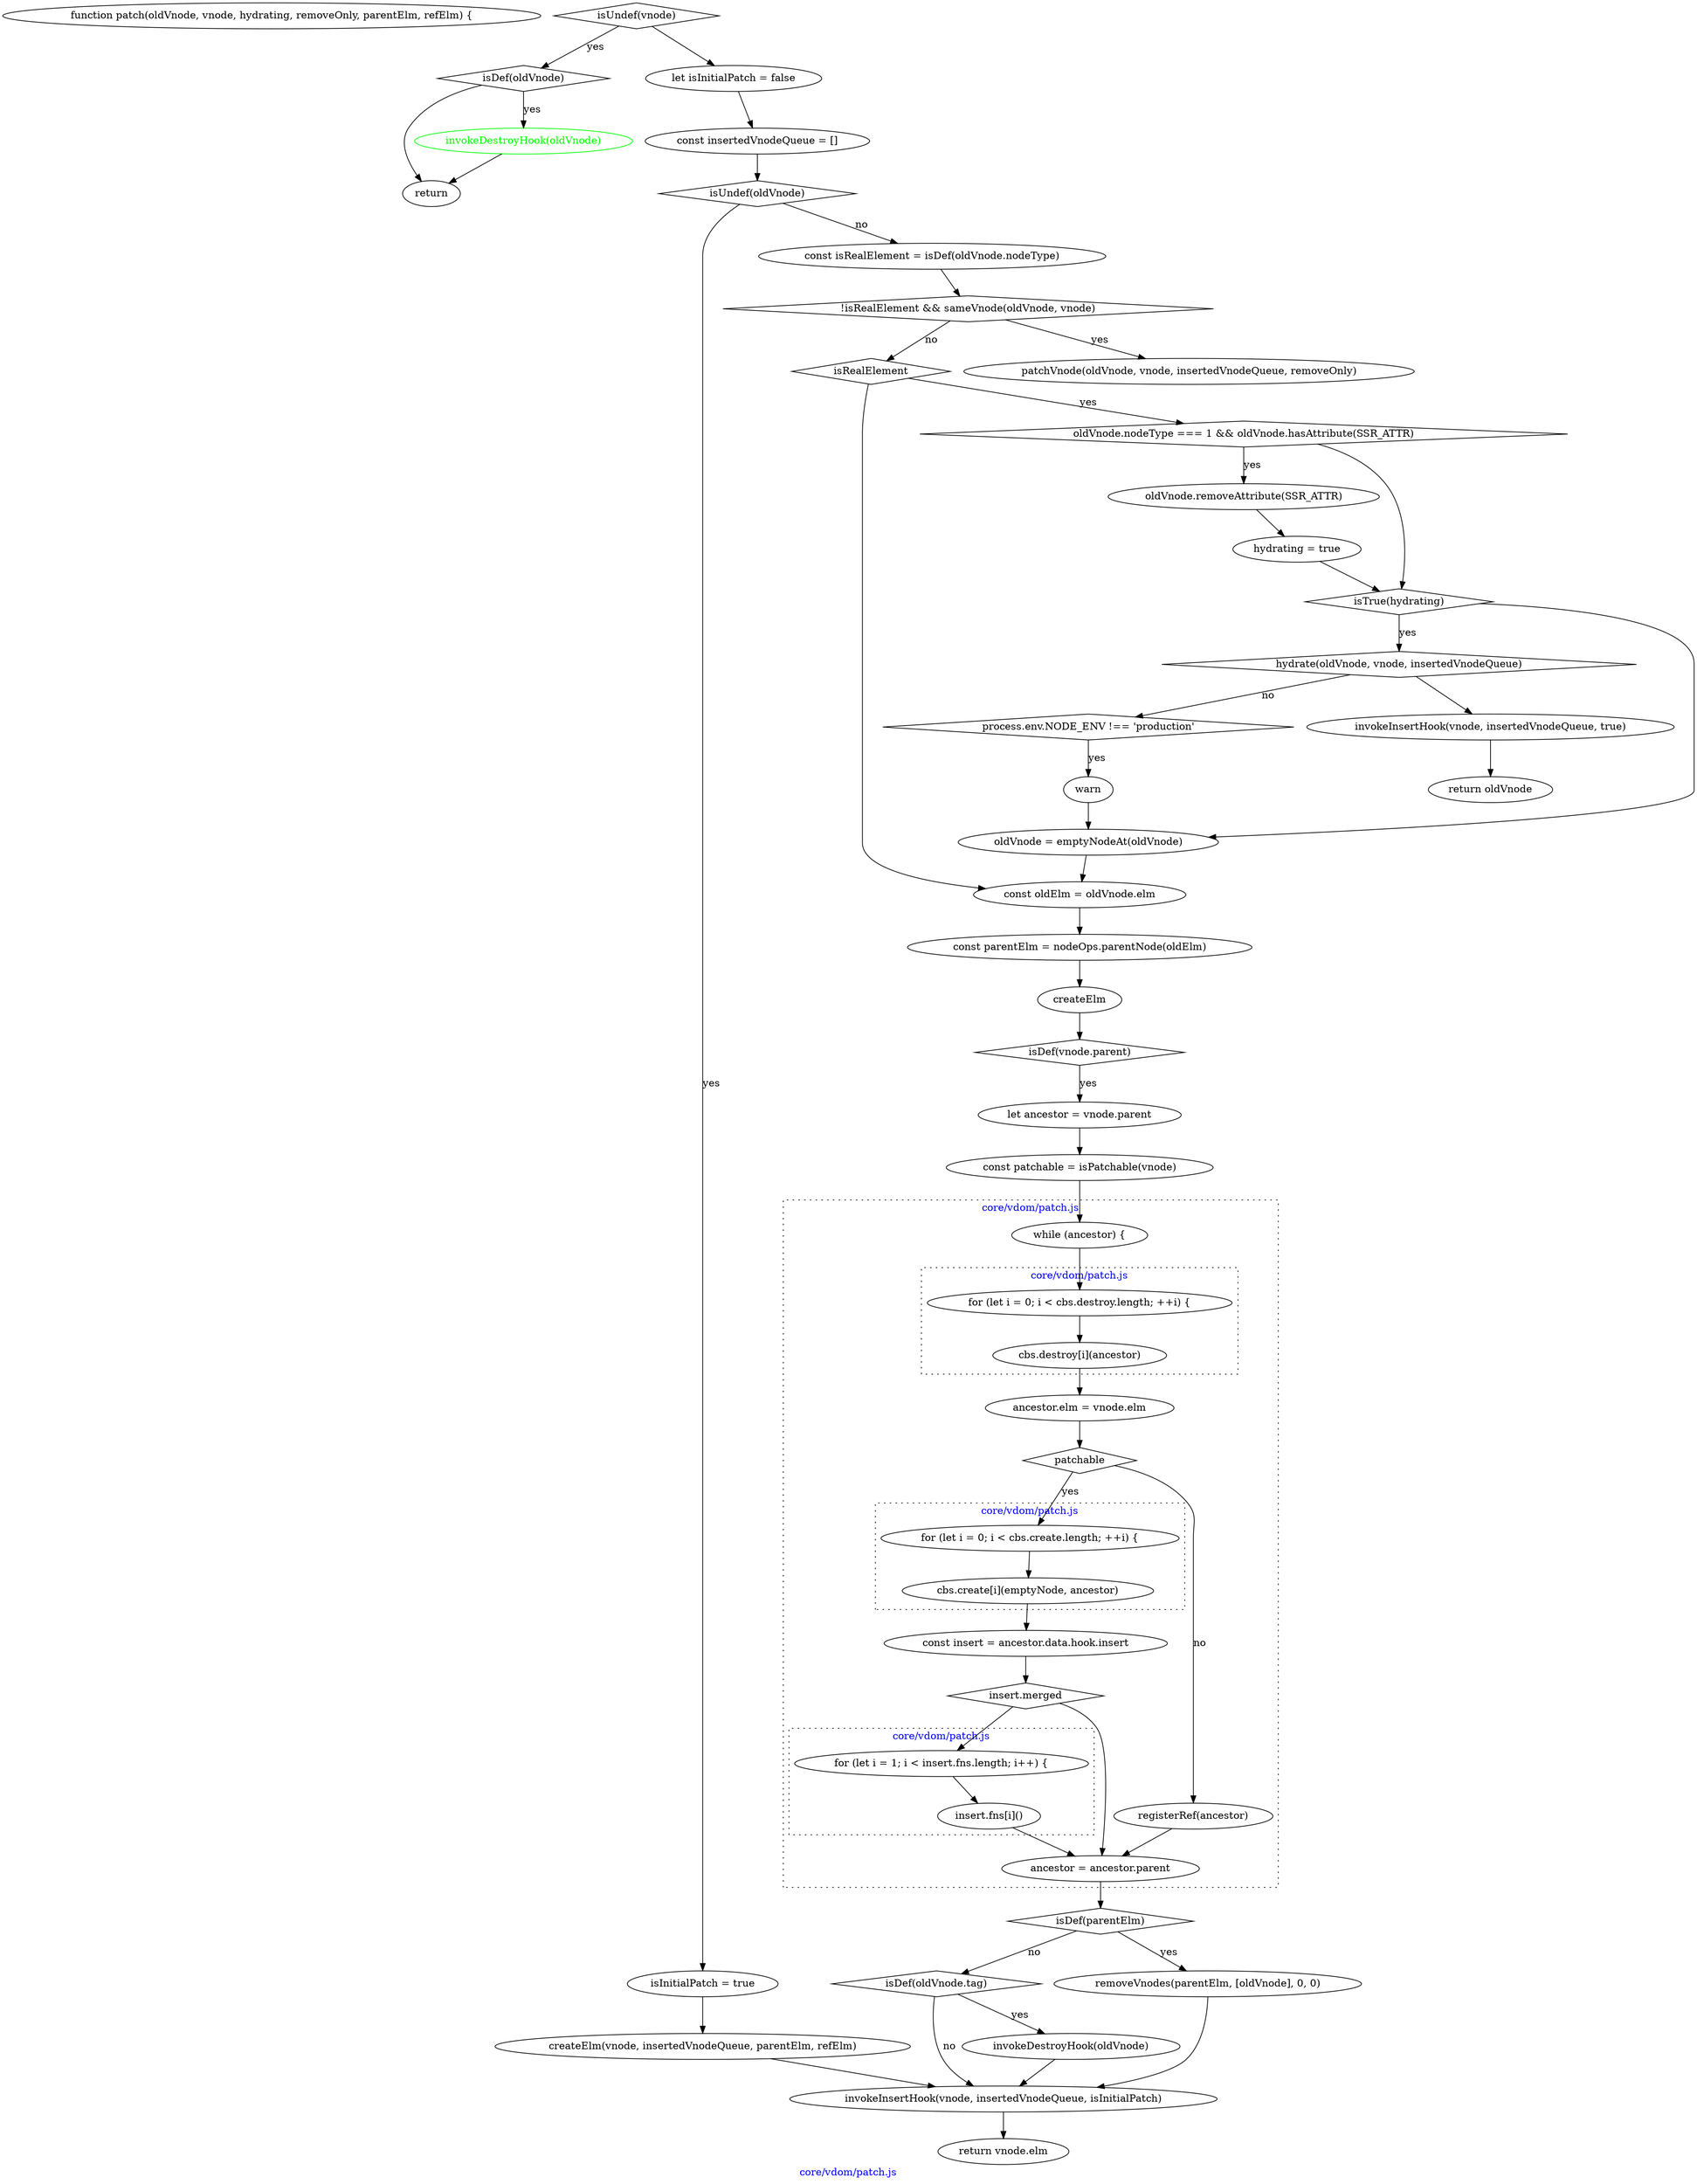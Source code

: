 digraph G {
    graph [
        label="core/vdom/patch.js"
        fontcolor=blue
    ]
    start [
        label="function patch(oldVnode, vnode, hydrating, removeOnly, parentElm, refElm) {"
    ]
    vnodeIsUndef [
        label="isUndef(vnode)"
        shape=diamond
    ]
    oldVnodeIsUndef [
        label="isDef(oldVnode)"
        shape=diamond
    ]
    vnodeIsUndef -> oldVnodeIsUndef [label="yes"]
    invoke [
        label="invokeDestroyHook(oldVnode)"
        color=green
        fontcolor=green
    ]
    oldVnodeIsUndef -> invoke [label="yes"]
    end [
        label="return"
    ]
    invoke -> end
    oldVnodeIsUndef -> end

    varInit [
        label="let isInitialPatch = false"
    ]
    vnodeIsUndef -> varInit
    varQueue [
        label="const insertedVnodeQueue = []"
    ]
    varInit -> varQueue

    oldVnodeIsUndef1 [
        label="isUndef(oldVnode)"
        shape=diamond
    ]
    varQueue -> oldVnodeIsUndef1
    resetInit [
        label="isInitialPatch = true"
    ]
    oldVnodeIsUndef1 -> resetInit [label="yes"]
    createElm0 [
        label="createElm(vnode, insertedVnodeQueue, parentElm, refElm)"
    ]
    resetInit -> createElm0
    varRealElement [
        label="const isRealElement = isDef(oldVnode.nodeType)"
    ]
    oldVnodeIsUndef1 -> varRealElement [label="no"]

    isRealElement [
        label="!isRealElement && sameVnode(oldVnode, vnode)"
        shape=diamond
    ]

    varRealElement -> isRealElement
    patchVnode [
        label="patchVnode(oldVnode, vnode, insertedVnodeQueue, removeOnly)"
    ]
    isRealElement -> patchVnode [label="yes"]
    isRealElement1 [
        label="isRealElement"
        shape=diamond
    ]
    isRealElement -> isRealElement1 [label="no"]
    nodeType [
        label="oldVnode.nodeType === 1 && oldVnode.hasAttribute(SSR_ATTR)"
        shape=diamond
    ]
    isRealElement1 -> nodeType [label="yes"]
    removeAttrs [
        label="oldVnode.removeAttribute(SSR_ATTR)"
    ]
    nodeType -> removeAttrs [label="yes"]
    setHydrating [
        label="hydrating = true"
    ]
    removeAttrs -> setHydrating
    hydratingIsTrue [
        label="isTrue(hydrating)"
        shape=diamond
    ]
    nodeType -> hydratingIsTrue
    setHydrating -> hydratingIsTrue
    invokeHydrating [
        label="hydrate(oldVnode, vnode, insertedVnodeQueue)"
        shape=diamond
    ]
    hydratingIsTrue -> invokeHydrating [label="yes"]
    invokeInsertHook [
        label="invokeInsertHook(vnode, insertedVnodeQueue, true)"
    ]
    invokeHydrating -> invokeInsertHook
    returnOldVnode [
        label="return oldVnode"
    ]
    invokeInsertHook -> returnOldVnode
    notProduction [
        label="process.env.NODE_ENV !== 'production'"
        shape=diamond
    ]
    invokeHydrating -> notProduction [label="no"]
    notProduction -> warn [label="yes"]

    resetOldVnode [
        label="oldVnode = emptyNodeAt(oldVnode)"
    ]
    hydratingIsTrue -> resetOldVnode
    warn -> resetOldVnode

    varOldElm [
        label="const oldElm = oldVnode.elm"
    ]

    resetOldVnode -> varOldElm
    isRealElement1 -> varOldElm
    varParentElm [
        label="const parentElm = nodeOps.parentNode(oldElm)"
    ]
    varOldElm -> varParentElm
    createNewNode [
        label="createElm"
    ]
    varParentElm -> createNewNode
    parentIsDef [
        label="isDef(vnode.parent)"
        shape=diamond
    ]
    createNewNode -> parentIsDef
    varAncestor [
        label="let ancestor = vnode.parent"
    ]
    parentIsDef -> varAncestor [label="yes"]
    varPatchable [
        label="const patchable = isPatchable(vnode)"
    ]
    varAncestor -> varPatchable
    varPatchable -> while
    subgraph cluster_while {
        graph[style=dotted]

        while [
            label="while (ancestor) {"
        ]

        while -> for
        subgraph cluster_for {
            graph[style=dotted]
            for [
                label="for (let i = 0; i < cbs.destroy.length; ++i) {"
            ]
            destroy [
                label="cbs.destroy[i](ancestor)"
            ]
            for -> destroy
        }

        setElm [
            label="ancestor.elm = vnode.elm"
        ]

        destroy -> setElm
        patchable [
            label="patchable"
            shape=diamond
        ]
        setElm -> patchable
        patchable -> create [label="yes"]
        subgraph cluster_for1 {
            graph[style=dotted]
            create [
                label="for (let i = 0; i < cbs.create.length; ++i) {"
            ]
            invokeCreate [
                label="cbs.create[i](emptyNode, ancestor)"
            ]
            create -> invokeCreate
        }
        varInsert [
            label="const insert = ancestor.data.hook.insert"
        ]
        invokeCreate -> varInsert
        merged [
            label="insert.merged"
            shape=diamond
        ]
        varInsert -> merged
        merged -> for1
        subgraph cluster_for2 {
            graph[style=dotted]
            for1 [
                label="for (let i = 1; i < insert.fns.length; i++) {"
            ]
            invokeFn [
                label="insert.fns[i]()"
            ]
            for1 -> invokeFn
        }

        registry [
            label="registerRef(ancestor)"
        ]
        patchable -> registry [label="no"]

        resetAncestor [
            label="ancestor = ancestor.parent"
        ]

        merged -> resetAncestor
        registry -> resetAncestor
        invokeFn -> resetAncestor
    }

    parentElmIsDef0 [
        label="isDef(parentElm)"
        shape=diamond
    ]

    resetAncestor -> parentElmIsDef0
    remove [
        label="removeVnodes(parentElm, [oldVnode], 0, 0)"
    ]
    parentElmIsDef0 -> remove [label="yes"]
    tagIsDef [
        label="isDef(oldVnode.tag)"
        shape=diamond
    ]
    parentElmIsDef0 -> tagIsDef [label="no"]
    invokeDestroyHook0 [
        label="invokeDestroyHook(oldVnode)"
    ]
    tagIsDef -> invokeDestroyHook0 [label="yes"]

    invokeInsertHook0 [
        label="invokeInsertHook(vnode, insertedVnodeQueue, isInitialPatch)"
    ]
    remove -> invokeInsertHook0
    invokeDestroyHook0 -> invokeInsertHook0
    tagIsDef -> invokeInsertHook0 [label="no"]
    createElm0 -> invokeInsertHook0

    returnElm [
        label="return vnode.elm"
    ]

    invokeInsertHook0 -> returnElm
}